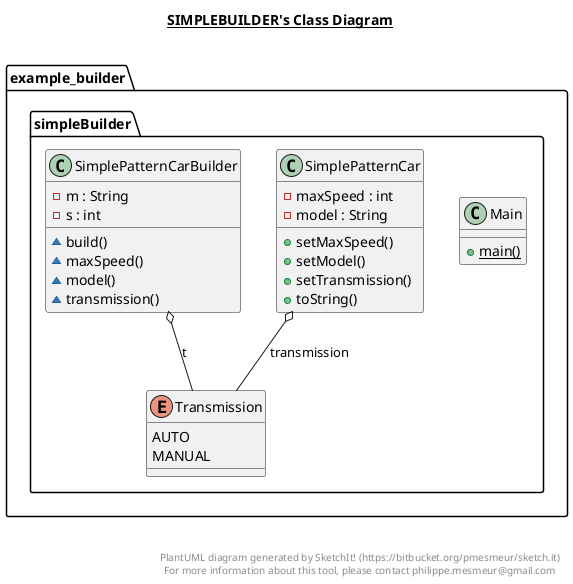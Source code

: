 @startuml

title __SIMPLEBUILDER's Class Diagram__\n

  namespace example_builder.simpleBuilder {
    class example_builder.simpleBuilder.Main {
        {static} + main()
    }
  }
  

  namespace example_builder.simpleBuilder {
    class example_builder.simpleBuilder.SimplePatternCar {
        - maxSpeed : int
        - model : String
        + setMaxSpeed()
        + setModel()
        + setTransmission()
        + toString()
    }
  }
  

  namespace example_builder.simpleBuilder {
    class example_builder.simpleBuilder.SimplePatternCarBuilder {
        - m : String
        - s : int
        ~ build()
        ~ maxSpeed()
        ~ model()
        ~ transmission()
    }
  }
  

  namespace example_builder.simpleBuilder {
    enum Transmission {
      AUTO
      MANUAL
    }
  }
  

  example_builder.simpleBuilder.SimplePatternCar o-- example_builder.simpleBuilder.Transmission : transmission
  example_builder.simpleBuilder.SimplePatternCarBuilder o-- example_builder.simpleBuilder.Transmission : t


right footer


PlantUML diagram generated by SketchIt! (https://bitbucket.org/pmesmeur/sketch.it)
For more information about this tool, please contact philippe.mesmeur@gmail.com
endfooter

@enduml
